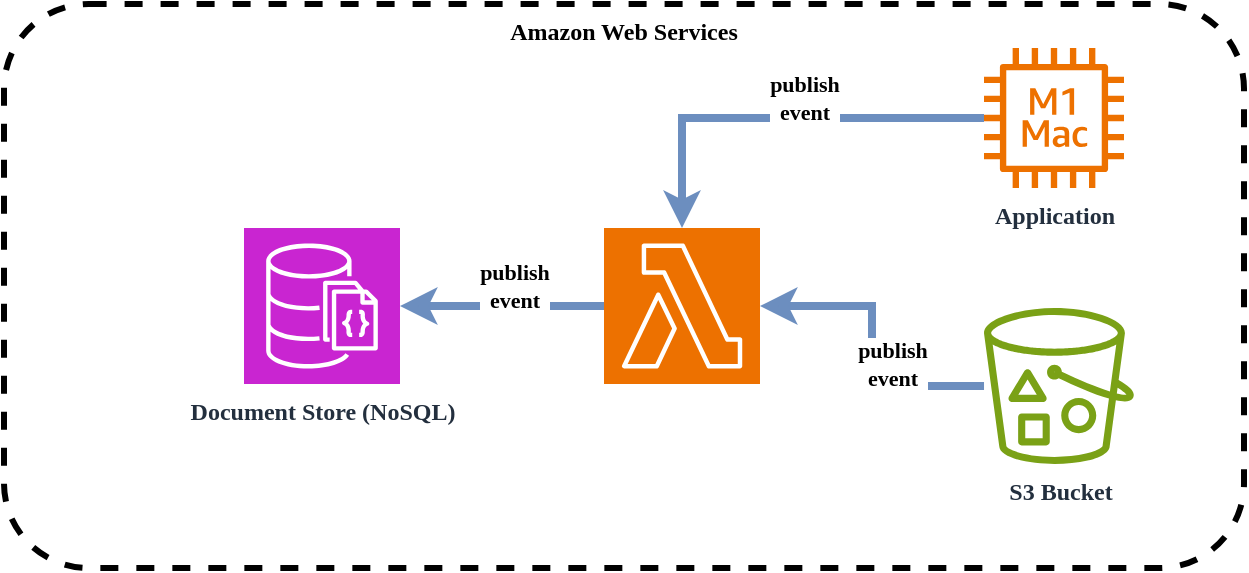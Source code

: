 <mxfile version="24.7.7">
  <diagram name="Page-1" id="CfUTesBL_JperRT77kZo">
    <mxGraphModel dx="1306" dy="748" grid="1" gridSize="10" guides="1" tooltips="1" connect="1" arrows="1" fold="1" page="1" pageScale="1" pageWidth="850" pageHeight="1100" math="0" shadow="0">
      <root>
        <mxCell id="0" />
        <mxCell id="1" parent="0" />
        <mxCell id="6XCcRIYKVGMhF-Amfs3G-1" value="&lt;font face=&quot;Verdana&quot;&gt;&lt;b&gt;Amazon Web Services&lt;br&gt;&lt;/b&gt;&lt;/font&gt;" style="rounded=1;whiteSpace=wrap;html=1;strokeWidth=3;dashed=1;verticalAlign=top;" vertex="1" parent="1">
          <mxGeometry x="130" y="38" width="620" height="282" as="geometry" />
        </mxCell>
        <mxCell id="6XCcRIYKVGMhF-Amfs3G-2" value="&lt;b&gt;&lt;font face=&quot;Verdana&quot;&gt;S3 Bucket&lt;/font&gt;&lt;/b&gt;" style="sketch=0;outlineConnect=0;fontColor=#232F3E;gradientColor=none;fillColor=#7AA116;strokeColor=none;dashed=0;verticalLabelPosition=bottom;verticalAlign=top;align=center;html=1;fontSize=12;fontStyle=0;aspect=fixed;pointerEvents=1;shape=mxgraph.aws4.bucket_with_objects;" vertex="1" parent="1">
          <mxGeometry x="620" y="190" width="75" height="78" as="geometry" />
        </mxCell>
        <mxCell id="6XCcRIYKVGMhF-Amfs3G-5" value="" style="sketch=0;points=[[0,0,0],[0.25,0,0],[0.5,0,0],[0.75,0,0],[1,0,0],[0,1,0],[0.25,1,0],[0.5,1,0],[0.75,1,0],[1,1,0],[0,0.25,0],[0,0.5,0],[0,0.75,0],[1,0.25,0],[1,0.5,0],[1,0.75,0]];outlineConnect=0;fontColor=#232F3E;fillColor=#ED7100;strokeColor=#ffffff;dashed=0;verticalLabelPosition=bottom;verticalAlign=top;align=center;html=1;fontSize=12;fontStyle=0;aspect=fixed;shape=mxgraph.aws4.resourceIcon;resIcon=mxgraph.aws4.lambda;" vertex="1" parent="1">
          <mxGeometry x="430" y="150" width="78" height="78" as="geometry" />
        </mxCell>
        <mxCell id="6XCcRIYKVGMhF-Amfs3G-6" value="&lt;font face=&quot;Verdana&quot;&gt;&lt;b&gt;publish&lt;br&gt;event&lt;br&gt;&lt;/b&gt;&lt;/font&gt;" style="edgeStyle=orthogonalEdgeStyle;rounded=0;orthogonalLoop=1;jettySize=auto;html=1;fillColor=#dae8fc;strokeColor=#6c8ebf;strokeWidth=4;entryX=1;entryY=0.5;entryDx=0;entryDy=0;entryPerimeter=0;" edge="1" parent="1" source="6XCcRIYKVGMhF-Amfs3G-2" target="6XCcRIYKVGMhF-Amfs3G-5">
          <mxGeometry x="-0.12" y="-10" relative="1" as="geometry">
            <mxPoint x="430" y="130" as="sourcePoint" />
            <mxPoint x="566" y="130" as="targetPoint" />
            <mxPoint as="offset" />
          </mxGeometry>
        </mxCell>
        <mxCell id="6XCcRIYKVGMhF-Amfs3G-7" value="&lt;b&gt;&lt;font face=&quot;Verdana&quot;&gt;Application&lt;/font&gt;&lt;/b&gt;" style="sketch=0;outlineConnect=0;fontColor=#232F3E;gradientColor=none;fillColor=#ED7100;strokeColor=none;dashed=0;verticalLabelPosition=bottom;verticalAlign=top;align=center;html=1;fontSize=12;fontStyle=0;aspect=fixed;pointerEvents=1;shape=mxgraph.aws4.ec2_m1_mac_instance;" vertex="1" parent="1">
          <mxGeometry x="620" y="60" width="70" height="70" as="geometry" />
        </mxCell>
        <mxCell id="6XCcRIYKVGMhF-Amfs3G-8" value="&lt;font face=&quot;Verdana&quot;&gt;&lt;b&gt;publish&lt;br&gt;event&lt;br&gt;&lt;/b&gt;&lt;/font&gt;" style="edgeStyle=orthogonalEdgeStyle;rounded=0;orthogonalLoop=1;jettySize=auto;html=1;fillColor=#dae8fc;strokeColor=#6c8ebf;strokeWidth=4;" edge="1" parent="1" source="6XCcRIYKVGMhF-Amfs3G-7" target="6XCcRIYKVGMhF-Amfs3G-5">
          <mxGeometry x="-0.12" y="-10" relative="1" as="geometry">
            <mxPoint x="630" y="239" as="sourcePoint" />
            <mxPoint x="518" y="199" as="targetPoint" />
            <mxPoint as="offset" />
          </mxGeometry>
        </mxCell>
        <mxCell id="6XCcRIYKVGMhF-Amfs3G-9" value="&lt;b&gt;&lt;font face=&quot;Verdana&quot;&gt;Document Store (NoSQL)&lt;/font&gt;&lt;/b&gt;" style="sketch=0;points=[[0,0,0],[0.25,0,0],[0.5,0,0],[0.75,0,0],[1,0,0],[0,1,0],[0.25,1,0],[0.5,1,0],[0.75,1,0],[1,1,0],[0,0.25,0],[0,0.5,0],[0,0.75,0],[1,0.25,0],[1,0.5,0],[1,0.75,0]];outlineConnect=0;fontColor=#232F3E;fillColor=#C925D1;strokeColor=#ffffff;dashed=0;verticalLabelPosition=bottom;verticalAlign=top;align=center;html=1;fontSize=12;fontStyle=0;aspect=fixed;shape=mxgraph.aws4.resourceIcon;resIcon=mxgraph.aws4.documentdb_with_mongodb_compatibility;" vertex="1" parent="1">
          <mxGeometry x="250" y="150" width="78" height="78" as="geometry" />
        </mxCell>
        <mxCell id="6XCcRIYKVGMhF-Amfs3G-10" value="&lt;font face=&quot;Verdana&quot;&gt;&lt;b&gt;publish&lt;br&gt;event&lt;br&gt;&lt;/b&gt;&lt;/font&gt;" style="edgeStyle=orthogonalEdgeStyle;rounded=0;orthogonalLoop=1;jettySize=auto;html=1;fillColor=#dae8fc;strokeColor=#6c8ebf;strokeWidth=4;entryX=1;entryY=0.5;entryDx=0;entryDy=0;entryPerimeter=0;exitX=0;exitY=0.5;exitDx=0;exitDy=0;exitPerimeter=0;" edge="1" parent="1" source="6XCcRIYKVGMhF-Amfs3G-5" target="6XCcRIYKVGMhF-Amfs3G-9">
          <mxGeometry x="-0.12" y="-10" relative="1" as="geometry">
            <mxPoint x="630" y="239" as="sourcePoint" />
            <mxPoint x="518" y="199" as="targetPoint" />
            <mxPoint as="offset" />
          </mxGeometry>
        </mxCell>
      </root>
    </mxGraphModel>
  </diagram>
</mxfile>
